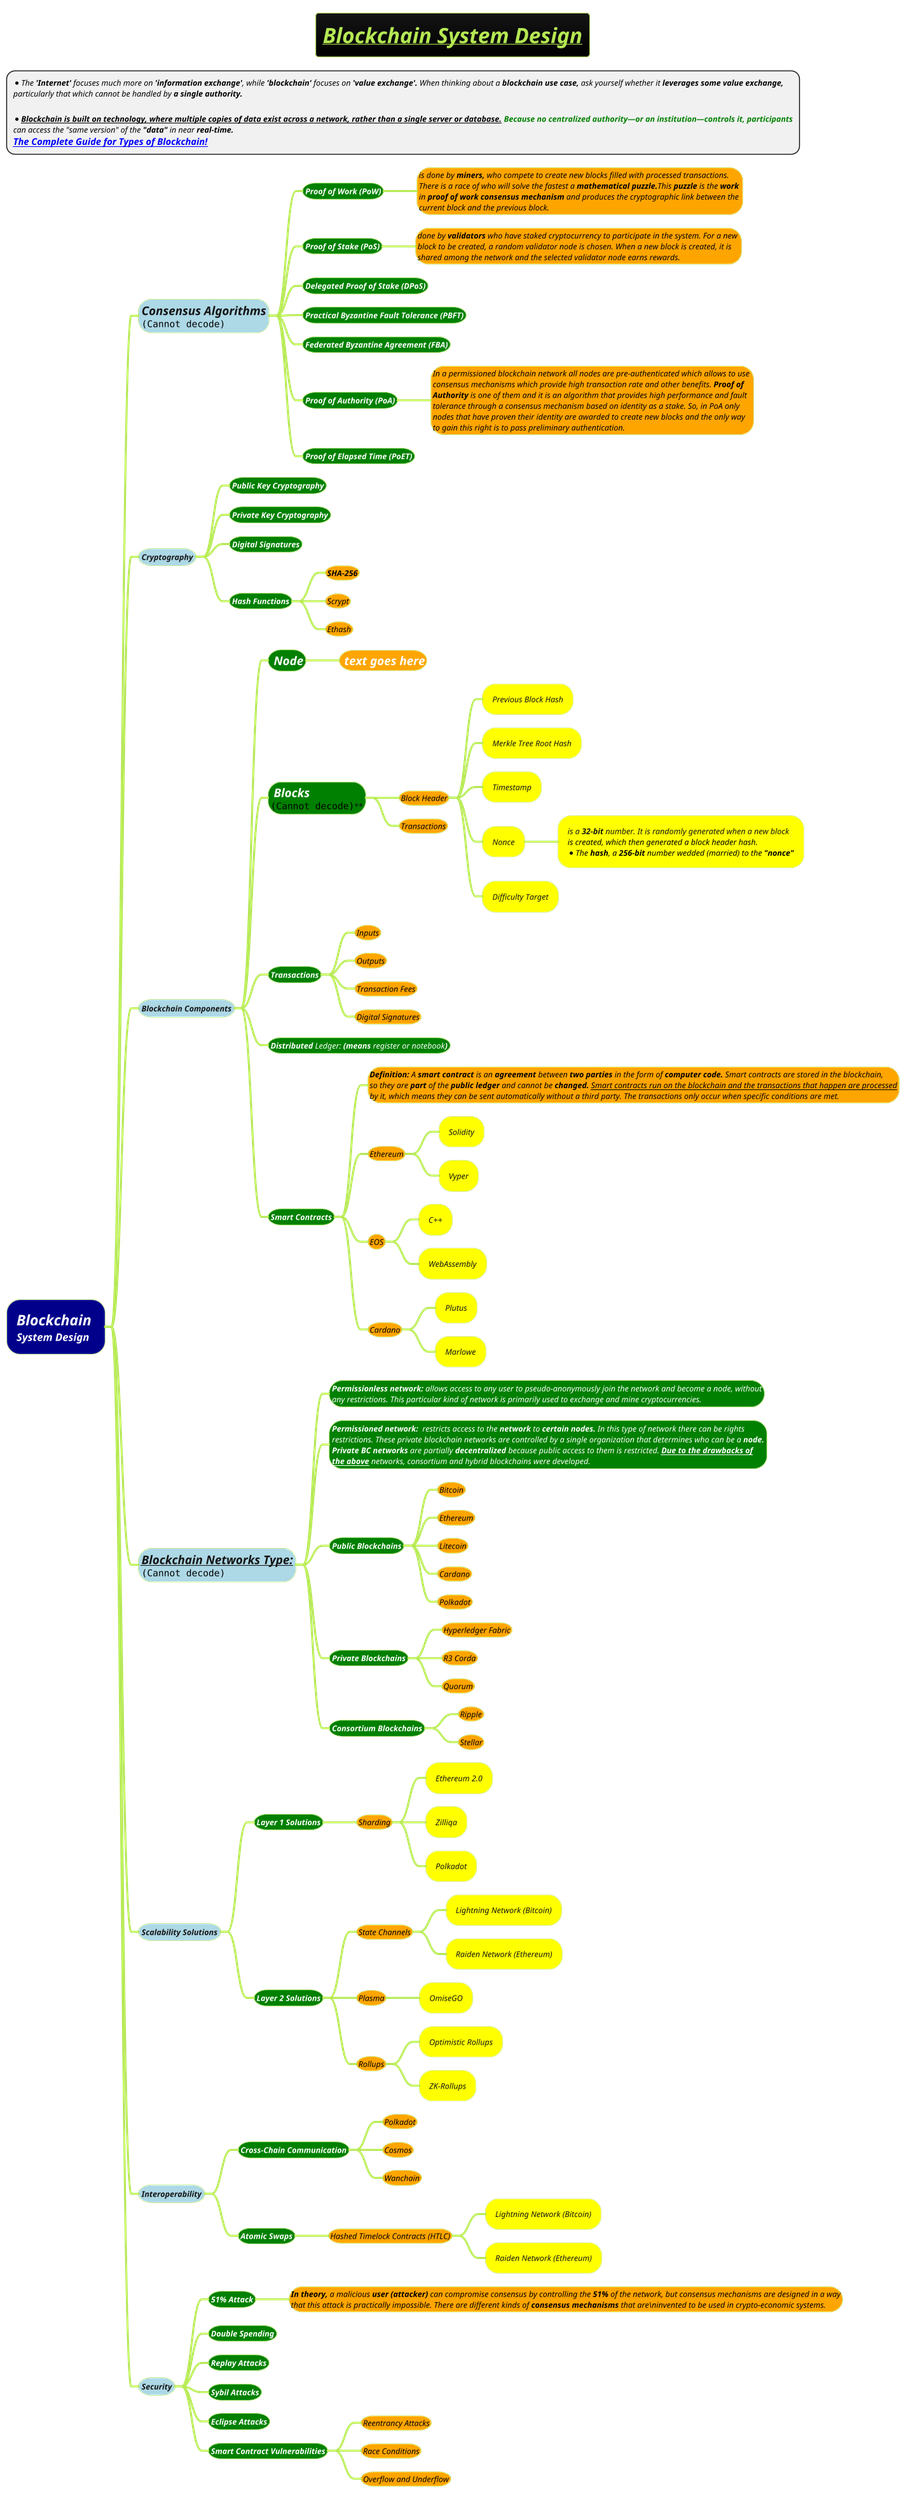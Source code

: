 @startmindmap
title =<i><u>Blockchain System Design
*:*<i><size:12>The **'Internet'** focuses much more on **'information exchange'**, while **'blockchain'** focuses on **'value exchange'.** When thinking about a **blockchain use case,** ask yourself whether it <b>leverages some value exchange,
<i><size:12>particularly that which cannot be handled by <b>a single authority.

*<u><i><size:12>**Blockchain is built on technology, where multiple copies of data exist across a network, rather than a single server or database.**</u> <i><size:12><color:green><b>Because no centralized authority—or an institution—controls it, participants
<i><size:12>can access the "same version" of the **"data"** in near <b>real-time.
<b><i>[[https://www.simplilearn.com/tutorials/blockchain-tutorial/types-of-blockchain The Complete Guide for Types of Blockchain!]];
!theme hacker

+[#darkblue] <i><color:white><size:22>Blockchain \n<i><color:white>System Design
++[#lightblue] <i><size:18>**Consensus Algorithms**\n<img:images/img_2.png{scale=.7}>
+++[#green] <i><size:12><color #white>**Proof of Work (PoW)**
****[#orange] <i><size:12><color #black>is done by **miners,** who compete to create new blocks filled with processed transactions. \n<i><size:12><color #black>There is a race of who will solve the fastest a **mathematical puzzle.**This **puzzle** is the **work** \n<i><size:12><color #black>in **proof of work consensus mechanism** and produces the cryptographic link between the \n<i><size:12><color #black>current block and the previous block.
+++[#green] <i><size:12><color #white>**Proof of Stake (PoS)**
****[#orange] <i><size:12><color #black>done by **validators** who have staked cryptocurrency to participate in the system. For a new \n<i><size:12><color #black>block to be created, a random validator node is chosen. When a new block is created, it is \n<i><size:12><color #black>shared among the network and the selected validator node earns rewards.
+++[#green] <i><size:12><color #white>**Delegated Proof of Stake (DPoS)**
+++[#green] <i><size:12><color #white>**Practical Byzantine Fault Tolerance (PBFT)**
+++[#green] <i><size:12><color #white>**Federated Byzantine Agreement (FBA)**
+++[#green] <i><size:12><color #white>**Proof of Authority (PoA)**
****[#orange] <i><size:12><color #black>In a permissioned blockchain network all nodes are pre-authenticated which allows to use \n<i><size:12><color #black>consensus mechanisms which provide high transaction rate and other benefits. **Proof of **\n<i><size:12><color #black>**Authority** is one of them and it is an algorithm that provides high performance and fault \n<i><size:12><color #black>tolerance through a consensus mechanism based on identity as a stake. So, in PoA only \n<i><size:12><color #black>nodes that have proven their identity are awarded to create new blocks and the only way \n<i><size:12><color #black>to gain this right is to pass preliminary authentication.
+++[#green] <i><size:12><color #white>**Proof of Elapsed Time (PoET)**

++[#lightblue] <i><size:12>Cryptography
+++[#green] <i><size:12><color #white>**Public Key Cryptography**
+++[#green] <i><size:12><color #white>**Private Key Cryptography**
+++[#green] <i><size:12><color #white>**Digital Signatures**
+++[#green] <i><size:12><color #white>**Hash Functions**
****[#orange] <i><size:12><color #black>**SHA-256**
****[#orange] <i><size:12><color #black>Scrypt
****[#orange] <i><size:12><color #black>Ethash

++[#lightblue] <i><size:12>Blockchain Components
+++[#green] <i><size:18> <color #white>**Node**
++++[#orange] <i><size:18> <color #white>**text goes here**
+++[#green] <i><size:18> <color #white>**Blocks** \n<img:images/img.png{scale=1}>**
****[#orange] <i><size:12><color #black>Block Header
*****[#yellow] <i><size:12>Previous Block Hash
*****[#yellow] <i><size:12>Merkle Tree Root Hash
*****[#yellow] <i><size:12>Timestamp
*****[#yellow] <i><size:12>Nonce
++++++[#yellow] <i><size:12>is a **32-bit** number. It is randomly generated when a new block\n<i><size:12><color #black>is created, which then generated a block header hash.\n* <i><size:12><color #black>The **hash**, a **256-bit** number wedded (married) to the **"nonce"**
*****[#yellow] <i><size:12>Difficulty Target
****[#orange] <i><size:12><color #black>Transactions
+++[#green] <i><size:12><color #white>**Transactions**
****[#orange] <i><size:12><color #black>Inputs
****[#orange] <i><size:12><color #black>Outputs
****[#orange] <i><size:12><color #black>Transaction Fees
****[#orange] <i><size:12><color #black>Digital Signatures
+++[#green] <i><size:12><color #white>**Distributed **Ledger:** (means **register or notebook**)**
+++[#green] <i><size:12><color #white>**Smart Contracts**
****[#orange] <i><size:12><color #black>**Definition:** A **smart contract** is an **agreement** between **two parties** in the form of **computer code.** Smart contracts are stored in the blockchain,\n<i><size:12><color #black>so they are **part** of the **public ledger** and cannot be **changed.** <u>Smart contracts run on the blockchain and the transactions that happen are processed\n<i><size:12><color #black>by it, which means they can be sent automatically without a third party. The transactions only occur when specific conditions are met.
****[#orange] <i><size:12><color #black>Ethereum
*****[#yellow] <i><size:12>Solidity
*****[#yellow] <i><size:12>Vyper
****[#orange] <i><size:12><color #black>EOS
*****[#yellow] <i><size:12>C++
*****[#yellow] <i><size:12>WebAssembly
****[#orange] <i><size:12><color #black>Cardano
*****[#yellow] <i><size:12>Plutus
*****[#yellow] <i><size:12>Marlowe

**[#lightblue] <i><size:18>__**Blockchain Networks Type:**__\n<img:images/img_1.png{scale=.7}>
***[#green]:<i><size:12><color #white>**Permissionless network:** allows access to any user to pseudo-anonymously join the network and become a node, without
<i><size:12><color #white>any restrictions. This particular kind of network is primarily used to exchange and mine cryptocurrencies.;

***[#green]:<i><size:12><color #white>**Permissioned network:**  restricts access to the **network** to **certain nodes.** In this type of network there can be rights
<i><size:12><color #white>restrictions. These private blockchain networks are controlled by a single organization that determines who can be a <b>node.
<i><size:12><color #white>**Private BC networks** are partially **decentralized** because public access to them is restricted. <b><u>Due to the drawbacks of
<i><size:12><color #white><u>**the above**</u> networks, consortium and hybrid blockchains were developed.;

+++[#green] <i><size:12><color #white>**Public Blockchains**
****[#orange] <i><size:12><color #black>Bitcoin
****[#orange] <i><size:12><color #black>Ethereum
****[#orange] <i><size:12><color #black>Litecoin
****[#orange] <i><size:12><color #black>Cardano
****[#orange] <i><size:12><color #black>Polkadot
+++[#green] <i><size:12><color #white>**Private Blockchains**
****[#orange] <i><size:12><color #black>Hyperledger Fabric
****[#orange] <i><size:12><color #black>R3 Corda
****[#orange] <i><size:12><color #black>Quorum
+++[#green] <i><size:12><color #white>**Consortium Blockchains**
****[#orange] <i><size:12><color #black>Ripple
****[#orange] <i><size:12><color #black>Stellar

++[#lightblue] <i><size:12>Scalability Solutions
+++[#green] <i><size:12><color #white>**Layer 1 Solutions**
****[#orange] <i><size:12><color #black>Sharding
*****[#yellow] <i><size:12>Ethereum 2.0
*****[#yellow] <i><size:12>Zilliqa
*****[#yellow] <i><size:12>Polkadot
+++[#green] <i><size:12><color #white>**Layer 2 Solutions**
****[#orange] <i><size:12><color #black>State Channels
*****[#yellow] <i><size:12>Lightning Network (Bitcoin)
*****[#yellow] <i><size:12>Raiden Network (Ethereum)
****[#orange] <i><size:12><color #black>Plasma
*****[#yellow] <i><size:12>OmiseGO
****[#orange] <i><size:12><color #black>Rollups
*****[#yellow] <i><size:12>Optimistic Rollups
*****[#yellow] <i><size:12>ZK-Rollups

++[#lightblue] <i><size:12>Interoperability
+++[#green] <i><size:12><color #white>**Cross-Chain Communication**
****[#orange] <i><size:12><color #black>Polkadot
****[#orange] <i><size:12><color #black>Cosmos
****[#orange] <i><size:12><color #black>Wanchain
+++[#green] <i><size:12><color #white>**Atomic Swaps**
****[#orange] <i><size:12><color #black>Hashed Timelock Contracts (HTLC)
*****[#yellow] <i><size:12>Lightning Network (Bitcoin)
*****[#yellow] <i><size:12>Raiden Network (Ethereum)

++[#lightblue] <i><size:12>Security
+++[#green] <i><size:12><color #white>**51% Attack**
****[#orange]:<i><size:12><color #black>**In theory,** a malicious **user (attacker)** can compromise consensus by controlling the **51%** of the network, but consensus mechanisms are designed in a way
<i><size:12><color #black>that this attack is practically impossible. There are different kinds of **consensus mechanisms** that are\n<i><size:12><color #black>invented to be used in crypto-economic systems.;
+++[#green] <i><size:12><color #white>**Double Spending**
+++[#green] <i><size:12><color #white>**Replay Attacks**
+++[#green] <i><size:12><color #white>**Sybil Attacks**
+++[#green] <i><size:12><color #white>**Eclipse Attacks**
+++[#green] <i><size:12><color #white>**Smart Contract Vulnerabilities**
****[#orange] <i><size:12><color #black>Reentrancy Attacks
****[#orange] <i><size:12><color #black>Race Conditions
****[#orange] <i><size:12><color #black>Overflow and Underflow
@endmindmap

